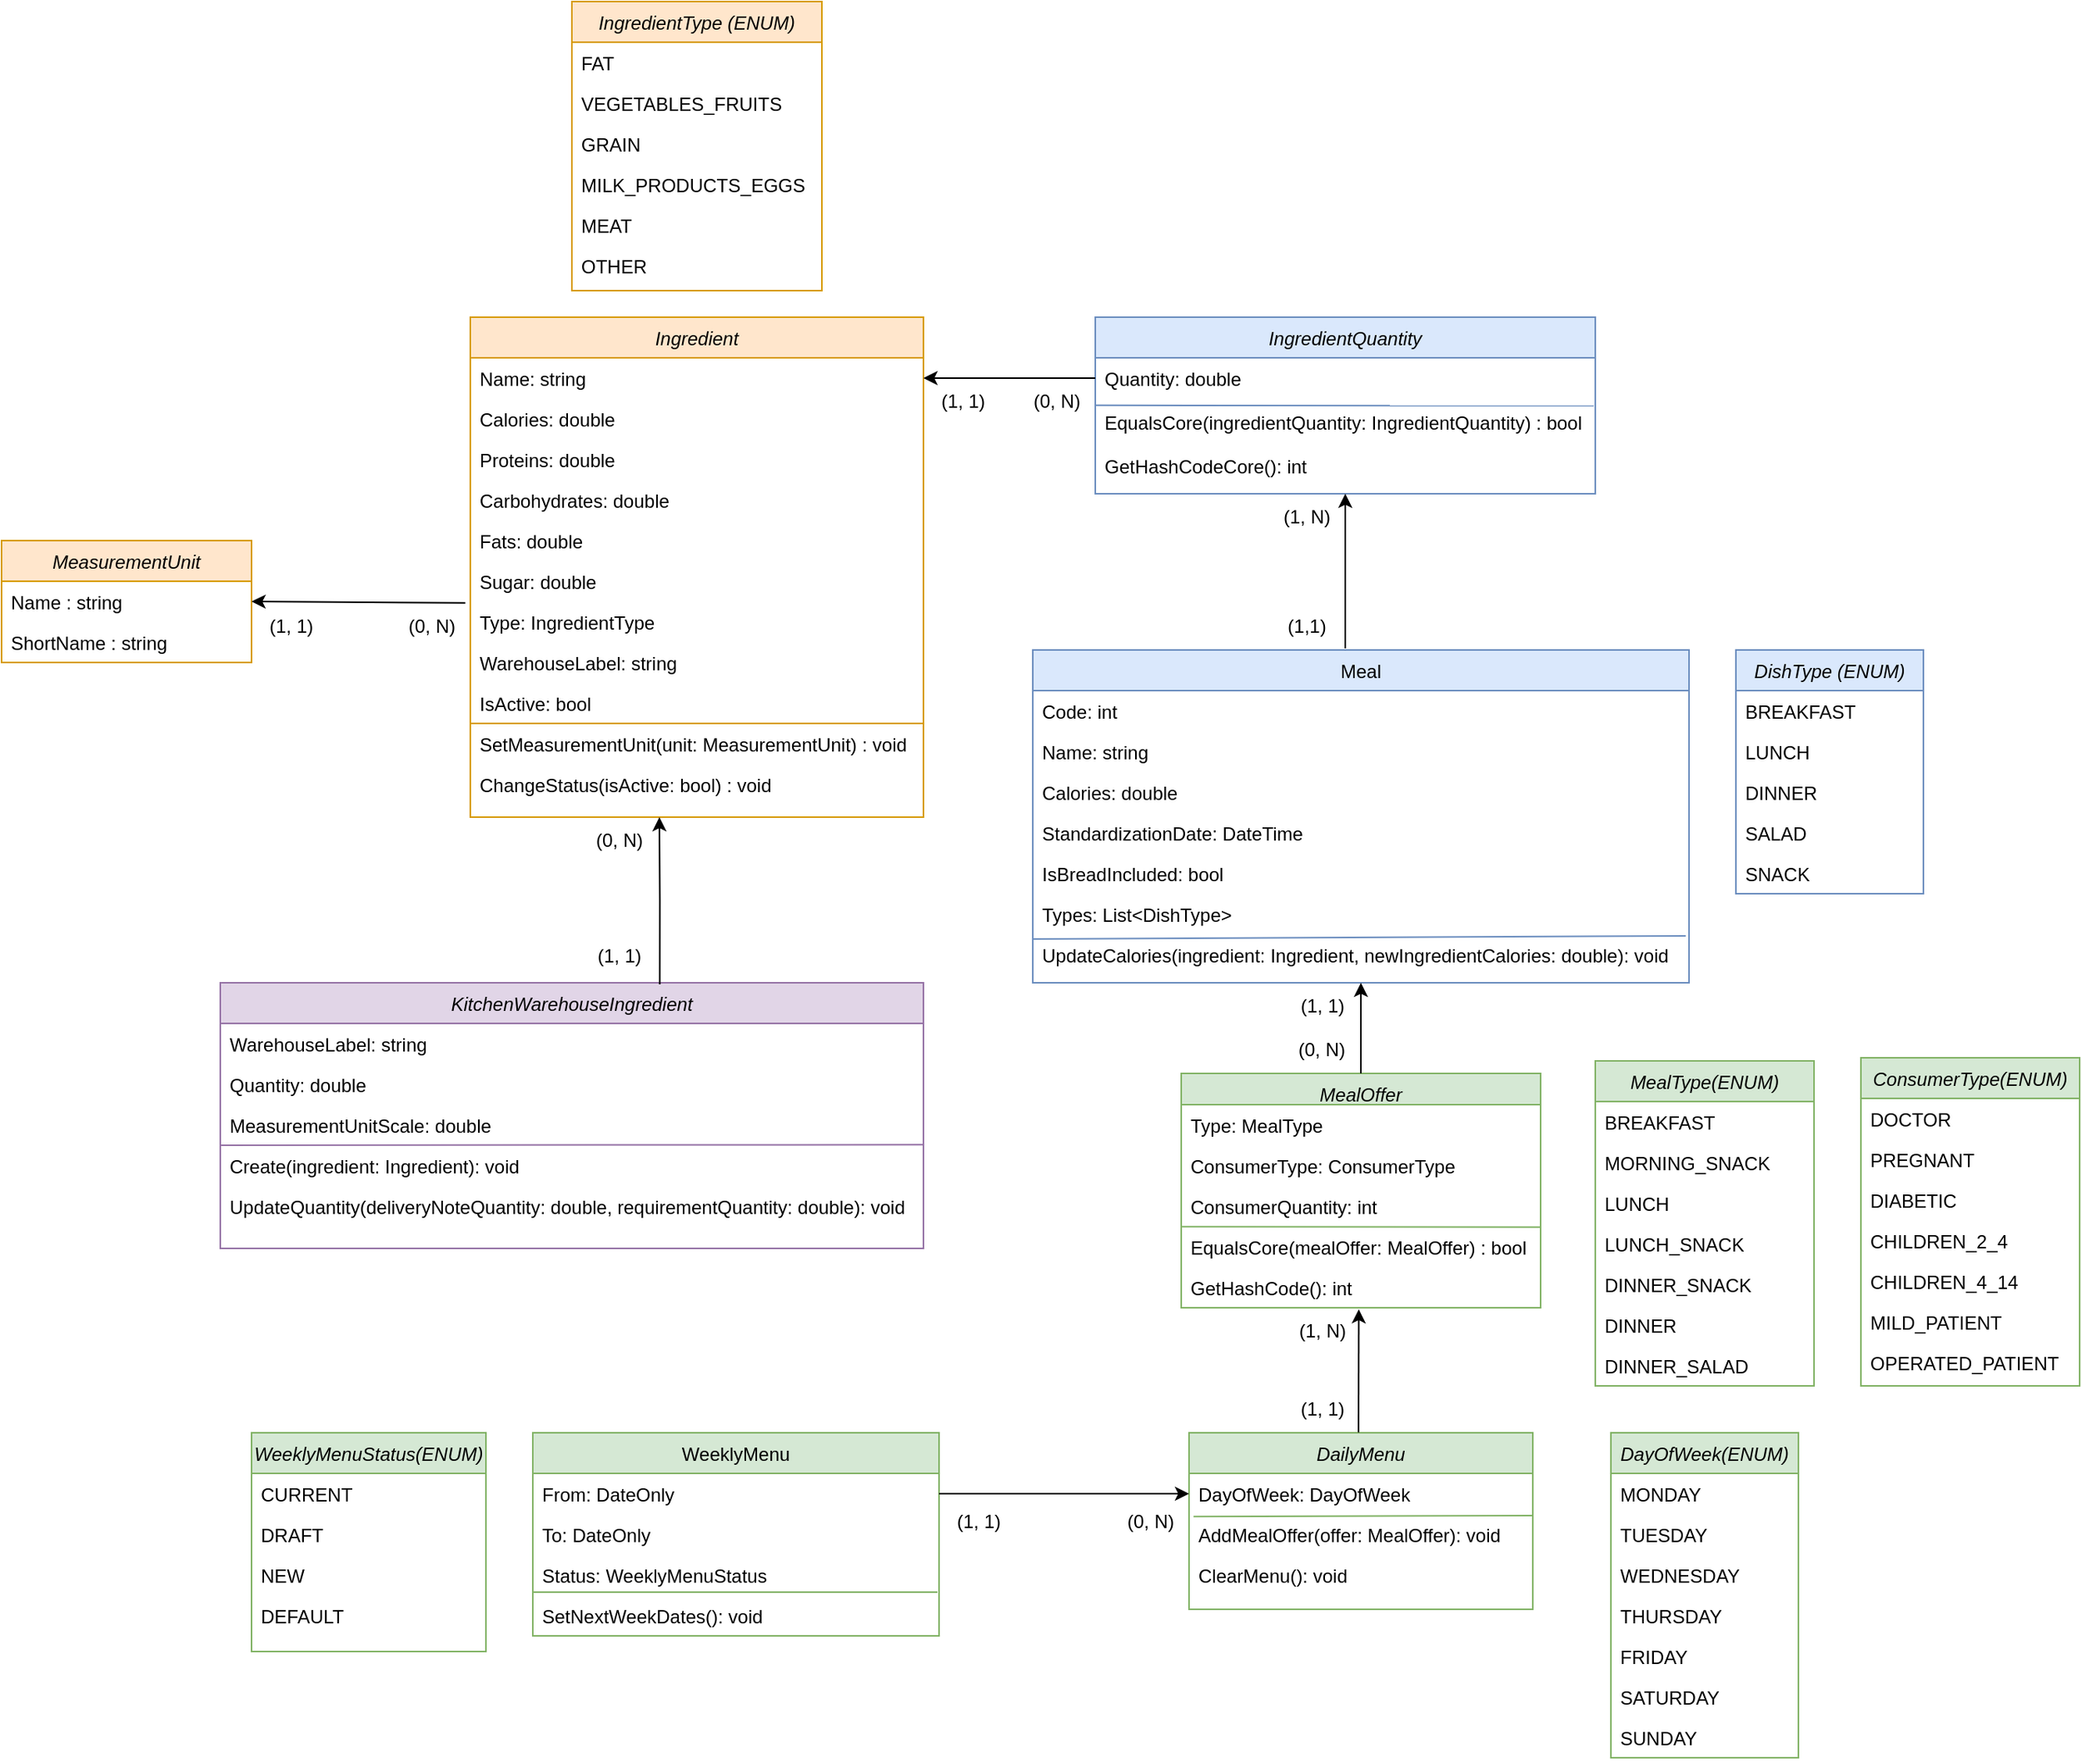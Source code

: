 <mxfile version="24.7.13">
  <diagram id="GDx_2gZbZ9wgl7-7VXHY" name="Page-1">
    <mxGraphModel dx="4760" dy="1487" grid="1" gridSize="10" guides="1" tooltips="1" connect="1" arrows="1" fold="1" page="1" pageScale="1" pageWidth="1920" pageHeight="1200" math="0" shadow="0">
      <root>
        <mxCell id="0" />
        <mxCell id="1" parent="0" />
        <mxCell id="k1ia0Kni4IpyKNYvvvFL-1" value="Ingredient " style="swimlane;fontStyle=2;align=center;verticalAlign=top;childLayout=stackLayout;horizontal=1;startSize=26;horizontalStack=0;resizeParent=1;resizeLast=0;collapsible=1;marginBottom=0;rounded=0;shadow=0;strokeWidth=1;fillColor=#ffe6cc;strokeColor=#d79b00;" parent="1" vertex="1">
          <mxGeometry x="-280" y="496" width="290" height="320" as="geometry">
            <mxRectangle x="230" y="140" width="160" height="26" as="alternateBounds" />
          </mxGeometry>
        </mxCell>
        <mxCell id="k1ia0Kni4IpyKNYvvvFL-3" value="Name: string" style="text;align=left;verticalAlign=top;spacingLeft=4;spacingRight=4;overflow=hidden;rotatable=0;points=[[0,0.5],[1,0.5]];portConstraint=eastwest;rounded=0;shadow=0;html=0;" parent="k1ia0Kni4IpyKNYvvvFL-1" vertex="1">
          <mxGeometry y="26" width="290" height="26" as="geometry" />
        </mxCell>
        <mxCell id="k1ia0Kni4IpyKNYvvvFL-4" value="Calories: double" style="text;align=left;verticalAlign=top;spacingLeft=4;spacingRight=4;overflow=hidden;rotatable=0;points=[[0,0.5],[1,0.5]];portConstraint=eastwest;rounded=0;shadow=0;html=0;" parent="k1ia0Kni4IpyKNYvvvFL-1" vertex="1">
          <mxGeometry y="52" width="290" height="26" as="geometry" />
        </mxCell>
        <mxCell id="iy1KiEjZDHkSj9iIGmMp-11" value="Proteins: double" style="text;align=left;verticalAlign=top;spacingLeft=4;spacingRight=4;overflow=hidden;rotatable=0;points=[[0,0.5],[1,0.5]];portConstraint=eastwest;rounded=0;shadow=0;html=0;" parent="k1ia0Kni4IpyKNYvvvFL-1" vertex="1">
          <mxGeometry y="78" width="290" height="26" as="geometry" />
        </mxCell>
        <mxCell id="iy1KiEjZDHkSj9iIGmMp-13" value="Carbohydrates: double" style="text;align=left;verticalAlign=top;spacingLeft=4;spacingRight=4;overflow=hidden;rotatable=0;points=[[0,0.5],[1,0.5]];portConstraint=eastwest;rounded=0;shadow=0;html=0;" parent="k1ia0Kni4IpyKNYvvvFL-1" vertex="1">
          <mxGeometry y="104" width="290" height="26" as="geometry" />
        </mxCell>
        <mxCell id="iy1KiEjZDHkSj9iIGmMp-12" value="Fats: double" style="text;align=left;verticalAlign=top;spacingLeft=4;spacingRight=4;overflow=hidden;rotatable=0;points=[[0,0.5],[1,0.5]];portConstraint=eastwest;rounded=0;shadow=0;html=0;" parent="k1ia0Kni4IpyKNYvvvFL-1" vertex="1">
          <mxGeometry y="130" width="290" height="26" as="geometry" />
        </mxCell>
        <mxCell id="iy1KiEjZDHkSj9iIGmMp-14" value="Sugar: double" style="text;align=left;verticalAlign=top;spacingLeft=4;spacingRight=4;overflow=hidden;rotatable=0;points=[[0,0.5],[1,0.5]];portConstraint=eastwest;rounded=0;shadow=0;html=0;" parent="k1ia0Kni4IpyKNYvvvFL-1" vertex="1">
          <mxGeometry y="156" width="290" height="26" as="geometry" />
        </mxCell>
        <mxCell id="TyGQaCX3mV4lijws8Y4i-1" value="Type: IngredientType" style="text;align=left;verticalAlign=top;spacingLeft=4;spacingRight=4;overflow=hidden;rotatable=0;points=[[0,0.5],[1,0.5]];portConstraint=eastwest;rounded=0;shadow=0;html=0;" parent="k1ia0Kni4IpyKNYvvvFL-1" vertex="1">
          <mxGeometry y="182" width="290" height="26" as="geometry" />
        </mxCell>
        <mxCell id="iy1KiEjZDHkSj9iIGmMp-15" value="WarehouseLabel: string" style="text;align=left;verticalAlign=top;spacingLeft=4;spacingRight=4;overflow=hidden;rotatable=0;points=[[0,0.5],[1,0.5]];portConstraint=eastwest;rounded=0;shadow=0;html=0;" parent="k1ia0Kni4IpyKNYvvvFL-1" vertex="1">
          <mxGeometry y="208" width="290" height="26" as="geometry" />
        </mxCell>
        <mxCell id="iy1KiEjZDHkSj9iIGmMp-16" value="IsActive: bool" style="text;align=left;verticalAlign=top;spacingLeft=4;spacingRight=4;overflow=hidden;rotatable=0;points=[[0,0.5],[1,0.5]];portConstraint=eastwest;rounded=0;shadow=0;html=0;" parent="k1ia0Kni4IpyKNYvvvFL-1" vertex="1">
          <mxGeometry y="234" width="290" height="26" as="geometry" />
        </mxCell>
        <mxCell id="oVLnwOp01CKyXk_qvsGq-6" value="" style="endArrow=none;html=1;rounded=0;fillColor=#ffe6cc;strokeColor=#d79b00;" edge="1" parent="k1ia0Kni4IpyKNYvvvFL-1">
          <mxGeometry width="50" height="50" relative="1" as="geometry">
            <mxPoint y="260" as="sourcePoint" />
            <mxPoint x="290" y="260" as="targetPoint" />
          </mxGeometry>
        </mxCell>
        <mxCell id="oVLnwOp01CKyXk_qvsGq-4" value="SetMeasurementUnit(unit: MeasurementUnit) : void" style="text;align=left;verticalAlign=top;spacingLeft=4;spacingRight=4;overflow=hidden;rotatable=0;points=[[0,0.5],[1,0.5]];portConstraint=eastwest;rounded=0;shadow=0;html=0;" vertex="1" parent="k1ia0Kni4IpyKNYvvvFL-1">
          <mxGeometry y="260" width="290" height="26" as="geometry" />
        </mxCell>
        <mxCell id="oVLnwOp01CKyXk_qvsGq-7" value="ChangeStatus(isActive: bool) : void" style="text;align=left;verticalAlign=top;spacingLeft=4;spacingRight=4;overflow=hidden;rotatable=0;points=[[0,0.5],[1,0.5]];portConstraint=eastwest;rounded=0;shadow=0;html=0;" vertex="1" parent="k1ia0Kni4IpyKNYvvvFL-1">
          <mxGeometry y="286" width="290" height="26" as="geometry" />
        </mxCell>
        <mxCell id="k1ia0Kni4IpyKNYvvvFL-5" value="Meal" style="swimlane;fontStyle=0;align=center;verticalAlign=top;childLayout=stackLayout;horizontal=1;startSize=26;horizontalStack=0;resizeParent=1;resizeLast=0;collapsible=1;marginBottom=0;rounded=0;shadow=0;strokeWidth=1;fillColor=#dae8fc;strokeColor=#6c8ebf;" parent="1" vertex="1">
          <mxGeometry x="80" y="709" width="420" height="213" as="geometry">
            <mxRectangle x="330" y="10" width="160" height="26" as="alternateBounds" />
          </mxGeometry>
        </mxCell>
        <mxCell id="k1ia0Kni4IpyKNYvvvFL-7" value="Code: int" style="text;align=left;verticalAlign=top;spacingLeft=4;spacingRight=4;overflow=hidden;rotatable=0;points=[[0,0.5],[1,0.5]];portConstraint=eastwest;" parent="k1ia0Kni4IpyKNYvvvFL-5" vertex="1">
          <mxGeometry y="26" width="420" height="26" as="geometry" />
        </mxCell>
        <mxCell id="k1ia0Kni4IpyKNYvvvFL-8" value="Name: string" style="text;align=left;verticalAlign=top;spacingLeft=4;spacingRight=4;overflow=hidden;rotatable=0;points=[[0,0.5],[1,0.5]];portConstraint=eastwest;rounded=0;shadow=0;html=0;" parent="k1ia0Kni4IpyKNYvvvFL-5" vertex="1">
          <mxGeometry y="52" width="420" height="26" as="geometry" />
        </mxCell>
        <mxCell id="k1ia0Kni4IpyKNYvvvFL-10" value="Calories: double" style="text;align=left;verticalAlign=top;spacingLeft=4;spacingRight=4;overflow=hidden;rotatable=0;points=[[0,0.5],[1,0.5]];portConstraint=eastwest;rounded=0;shadow=0;html=0;" parent="k1ia0Kni4IpyKNYvvvFL-5" vertex="1">
          <mxGeometry y="78" width="420" height="26" as="geometry" />
        </mxCell>
        <mxCell id="k1ia0Kni4IpyKNYvvvFL-11" value="StandardizationDate: DateTime" style="text;align=left;verticalAlign=top;spacingLeft=4;spacingRight=4;overflow=hidden;rotatable=0;points=[[0,0.5],[1,0.5]];portConstraint=eastwest;rounded=0;shadow=0;html=0;" parent="k1ia0Kni4IpyKNYvvvFL-5" vertex="1">
          <mxGeometry y="104" width="420" height="26" as="geometry" />
        </mxCell>
        <mxCell id="iy1KiEjZDHkSj9iIGmMp-10" value="IsBreadIncluded: bool" style="text;align=left;verticalAlign=top;spacingLeft=4;spacingRight=4;overflow=hidden;rotatable=0;points=[[0,0.5],[1,0.5]];portConstraint=eastwest;rounded=0;shadow=0;html=0;" parent="k1ia0Kni4IpyKNYvvvFL-5" vertex="1">
          <mxGeometry y="130" width="420" height="26" as="geometry" />
        </mxCell>
        <mxCell id="k1ia0Kni4IpyKNYvvvFL-12" value="Types: List&lt;DishType&gt;" style="text;align=left;verticalAlign=top;spacingLeft=4;spacingRight=4;overflow=hidden;rotatable=0;points=[[0,0.5],[1,0.5]];portConstraint=eastwest;rounded=0;shadow=0;html=0;" parent="k1ia0Kni4IpyKNYvvvFL-5" vertex="1">
          <mxGeometry y="156" width="420" height="26" as="geometry" />
        </mxCell>
        <mxCell id="oVLnwOp01CKyXk_qvsGq-12" value="" style="endArrow=none;html=1;rounded=0;exitX=0;exitY=1.115;exitDx=0;exitDy=0;exitPerimeter=0;entryX=0.995;entryY=1.038;entryDx=0;entryDy=0;entryPerimeter=0;fillColor=#dae8fc;strokeColor=#6c8ebf;" edge="1" parent="k1ia0Kni4IpyKNYvvvFL-5" source="k1ia0Kni4IpyKNYvvvFL-12" target="k1ia0Kni4IpyKNYvvvFL-12">
          <mxGeometry width="50" height="50" relative="1" as="geometry">
            <mxPoint x="210" y="73" as="sourcePoint" />
            <mxPoint x="260" y="23" as="targetPoint" />
          </mxGeometry>
        </mxCell>
        <mxCell id="oVLnwOp01CKyXk_qvsGq-13" value="UpdateCalories(ingredient: Ingredient, newIngredientCalories: double): void" style="text;align=left;verticalAlign=top;spacingLeft=4;spacingRight=4;overflow=hidden;rotatable=0;points=[[0,0.5],[1,0.5]];portConstraint=eastwest;rounded=0;shadow=0;html=0;" vertex="1" parent="k1ia0Kni4IpyKNYvvvFL-5">
          <mxGeometry y="182" width="420" height="26" as="geometry" />
        </mxCell>
        <mxCell id="k1ia0Kni4IpyKNYvvvFL-13" value="IngredientQuantity" style="swimlane;fontStyle=2;align=center;verticalAlign=top;childLayout=stackLayout;horizontal=1;startSize=26;horizontalStack=0;resizeParent=1;resizeLast=0;collapsible=1;marginBottom=0;rounded=0;shadow=0;strokeWidth=1;fillColor=#dae8fc;strokeColor=#6c8ebf;" parent="1" vertex="1">
          <mxGeometry x="120" y="496" width="320" height="113" as="geometry">
            <mxRectangle x="230" y="140" width="160" height="26" as="alternateBounds" />
          </mxGeometry>
        </mxCell>
        <mxCell id="k1ia0Kni4IpyKNYvvvFL-17" value="Quantity: double" style="text;align=left;verticalAlign=top;spacingLeft=4;spacingRight=4;overflow=hidden;rotatable=0;points=[[0,0.5],[1,0.5]];portConstraint=eastwest;rounded=0;shadow=0;html=0;" parent="k1ia0Kni4IpyKNYvvvFL-13" vertex="1">
          <mxGeometry y="26" width="320" height="28" as="geometry" />
        </mxCell>
        <mxCell id="oVLnwOp01CKyXk_qvsGq-10" value="EqualsCore(ingredientQuantity: IngredientQuantity) : bool" style="text;align=left;verticalAlign=top;spacingLeft=4;spacingRight=4;overflow=hidden;rotatable=0;points=[[0,0.5],[1,0.5]];portConstraint=eastwest;rounded=0;shadow=0;html=0;" vertex="1" parent="k1ia0Kni4IpyKNYvvvFL-13">
          <mxGeometry y="54" width="320" height="28" as="geometry" />
        </mxCell>
        <mxCell id="oVLnwOp01CKyXk_qvsGq-9" value="GetHashCodeCore(): int" style="text;align=left;verticalAlign=top;spacingLeft=4;spacingRight=4;overflow=hidden;rotatable=0;points=[[0,0.5],[1,0.5]];portConstraint=eastwest;rounded=0;shadow=0;html=0;" vertex="1" parent="k1ia0Kni4IpyKNYvvvFL-13">
          <mxGeometry y="82" width="320" height="28" as="geometry" />
        </mxCell>
        <mxCell id="oVLnwOp01CKyXk_qvsGq-11" value="" style="endArrow=none;html=1;rounded=0;exitX=0.001;exitY=0.087;exitDx=0;exitDy=0;exitPerimeter=0;entryX=0.997;entryY=0.095;entryDx=0;entryDy=0;entryPerimeter=0;fillColor=#dae8fc;strokeColor=#6c8ebf;" edge="1" parent="k1ia0Kni4IpyKNYvvvFL-13" source="oVLnwOp01CKyXk_qvsGq-10" target="oVLnwOp01CKyXk_qvsGq-10">
          <mxGeometry width="50" height="50" relative="1" as="geometry">
            <mxPoint x="130" y="123" as="sourcePoint" />
            <mxPoint x="158" y="83" as="targetPoint" />
          </mxGeometry>
        </mxCell>
        <mxCell id="k1ia0Kni4IpyKNYvvvFL-18" value="MeasurementUnit" style="swimlane;fontStyle=2;align=center;verticalAlign=top;childLayout=stackLayout;horizontal=1;startSize=26;horizontalStack=0;resizeParent=1;resizeLast=0;collapsible=1;marginBottom=0;rounded=0;shadow=0;strokeWidth=1;fillColor=#ffe6cc;strokeColor=#d79b00;" parent="1" vertex="1">
          <mxGeometry x="-580" y="639" width="160" height="78" as="geometry">
            <mxRectangle x="230" y="140" width="160" height="26" as="alternateBounds" />
          </mxGeometry>
        </mxCell>
        <mxCell id="k1ia0Kni4IpyKNYvvvFL-19" value="Name : string" style="text;align=left;verticalAlign=top;spacingLeft=4;spacingRight=4;overflow=hidden;rotatable=0;points=[[0,0.5],[1,0.5]];portConstraint=eastwest;rounded=0;shadow=0;html=0;" parent="k1ia0Kni4IpyKNYvvvFL-18" vertex="1">
          <mxGeometry y="26" width="160" height="26" as="geometry" />
        </mxCell>
        <mxCell id="k1ia0Kni4IpyKNYvvvFL-20" value="ShortName : string" style="text;align=left;verticalAlign=top;spacingLeft=4;spacingRight=4;overflow=hidden;rotatable=0;points=[[0,0.5],[1,0.5]];portConstraint=eastwest;rounded=0;shadow=0;html=0;" parent="k1ia0Kni4IpyKNYvvvFL-18" vertex="1">
          <mxGeometry y="52" width="160" height="26" as="geometry" />
        </mxCell>
        <mxCell id="k1ia0Kni4IpyKNYvvvFL-36" value="DishType (ENUM)" style="swimlane;fontStyle=2;align=center;verticalAlign=top;childLayout=stackLayout;horizontal=1;startSize=26;horizontalStack=0;resizeParent=1;resizeLast=0;collapsible=1;marginBottom=0;rounded=0;shadow=0;strokeWidth=1;fillColor=#dae8fc;strokeColor=#6c8ebf;" parent="1" vertex="1">
          <mxGeometry x="530" y="709" width="120" height="156" as="geometry">
            <mxRectangle x="230" y="140" width="160" height="26" as="alternateBounds" />
          </mxGeometry>
        </mxCell>
        <mxCell id="k1ia0Kni4IpyKNYvvvFL-37" value="BREAKFAST" style="text;align=left;verticalAlign=top;spacingLeft=4;spacingRight=4;overflow=hidden;rotatable=0;points=[[0,0.5],[1,0.5]];portConstraint=eastwest;rounded=0;shadow=0;html=0;" parent="k1ia0Kni4IpyKNYvvvFL-36" vertex="1">
          <mxGeometry y="26" width="120" height="26" as="geometry" />
        </mxCell>
        <mxCell id="k1ia0Kni4IpyKNYvvvFL-38" value="LUNCH" style="text;align=left;verticalAlign=top;spacingLeft=4;spacingRight=4;overflow=hidden;rotatable=0;points=[[0,0.5],[1,0.5]];portConstraint=eastwest;rounded=0;shadow=0;html=0;" parent="k1ia0Kni4IpyKNYvvvFL-36" vertex="1">
          <mxGeometry y="52" width="120" height="26" as="geometry" />
        </mxCell>
        <mxCell id="k1ia0Kni4IpyKNYvvvFL-39" value="DINNER" style="text;align=left;verticalAlign=top;spacingLeft=4;spacingRight=4;overflow=hidden;rotatable=0;points=[[0,0.5],[1,0.5]];portConstraint=eastwest;rounded=0;shadow=0;html=0;" parent="k1ia0Kni4IpyKNYvvvFL-36" vertex="1">
          <mxGeometry y="78" width="120" height="26" as="geometry" />
        </mxCell>
        <mxCell id="k1ia0Kni4IpyKNYvvvFL-40" value="SALAD" style="text;align=left;verticalAlign=top;spacingLeft=4;spacingRight=4;overflow=hidden;rotatable=0;points=[[0,0.5],[1,0.5]];portConstraint=eastwest;rounded=0;shadow=0;html=0;" parent="k1ia0Kni4IpyKNYvvvFL-36" vertex="1">
          <mxGeometry y="104" width="120" height="26" as="geometry" />
        </mxCell>
        <mxCell id="TyGQaCX3mV4lijws8Y4i-9" value="SNACK" style="text;align=left;verticalAlign=top;spacingLeft=4;spacingRight=4;overflow=hidden;rotatable=0;points=[[0,0.5],[1,0.5]];portConstraint=eastwest;rounded=0;shadow=0;html=0;" parent="k1ia0Kni4IpyKNYvvvFL-36" vertex="1">
          <mxGeometry y="130" width="120" height="26" as="geometry" />
        </mxCell>
        <mxCell id="TyGQaCX3mV4lijws8Y4i-13" value="IngredientType (ENUM)" style="swimlane;fontStyle=2;align=center;verticalAlign=top;childLayout=stackLayout;horizontal=1;startSize=26;horizontalStack=0;resizeParent=1;resizeLast=0;collapsible=1;marginBottom=0;rounded=0;shadow=0;strokeWidth=1;fillColor=#ffe6cc;strokeColor=#d79b00;" parent="1" vertex="1">
          <mxGeometry x="-215" y="294" width="160" height="185" as="geometry">
            <mxRectangle x="230" y="140" width="160" height="26" as="alternateBounds" />
          </mxGeometry>
        </mxCell>
        <mxCell id="TyGQaCX3mV4lijws8Y4i-14" value="FAT" style="text;align=left;verticalAlign=top;spacingLeft=4;spacingRight=4;overflow=hidden;rotatable=0;points=[[0,0.5],[1,0.5]];portConstraint=eastwest;rounded=0;shadow=0;html=0;" parent="TyGQaCX3mV4lijws8Y4i-13" vertex="1">
          <mxGeometry y="26" width="160" height="26" as="geometry" />
        </mxCell>
        <mxCell id="TyGQaCX3mV4lijws8Y4i-15" value="VEGETABLES_FRUITS" style="text;align=left;verticalAlign=top;spacingLeft=4;spacingRight=4;overflow=hidden;rotatable=0;points=[[0,0.5],[1,0.5]];portConstraint=eastwest;rounded=0;shadow=0;html=0;" parent="TyGQaCX3mV4lijws8Y4i-13" vertex="1">
          <mxGeometry y="52" width="160" height="26" as="geometry" />
        </mxCell>
        <mxCell id="TyGQaCX3mV4lijws8Y4i-16" value="GRAIN" style="text;align=left;verticalAlign=top;spacingLeft=4;spacingRight=4;overflow=hidden;rotatable=0;points=[[0,0.5],[1,0.5]];portConstraint=eastwest;rounded=0;shadow=0;html=0;" parent="TyGQaCX3mV4lijws8Y4i-13" vertex="1">
          <mxGeometry y="78" width="160" height="26" as="geometry" />
        </mxCell>
        <mxCell id="TyGQaCX3mV4lijws8Y4i-17" value="MILK_PRODUCTS_EGGS" style="text;align=left;verticalAlign=top;spacingLeft=4;spacingRight=4;overflow=hidden;rotatable=0;points=[[0,0.5],[1,0.5]];portConstraint=eastwest;rounded=0;shadow=0;html=0;" parent="TyGQaCX3mV4lijws8Y4i-13" vertex="1">
          <mxGeometry y="104" width="160" height="26" as="geometry" />
        </mxCell>
        <mxCell id="TyGQaCX3mV4lijws8Y4i-18" value="MEAT" style="text;align=left;verticalAlign=top;spacingLeft=4;spacingRight=4;overflow=hidden;rotatable=0;points=[[0,0.5],[1,0.5]];portConstraint=eastwest;rounded=0;shadow=0;html=0;" parent="TyGQaCX3mV4lijws8Y4i-13" vertex="1">
          <mxGeometry y="130" width="160" height="26" as="geometry" />
        </mxCell>
        <mxCell id="TyGQaCX3mV4lijws8Y4i-19" value="OTHER" style="text;align=left;verticalAlign=top;spacingLeft=4;spacingRight=4;overflow=hidden;rotatable=0;points=[[0,0.5],[1,0.5]];portConstraint=eastwest;rounded=0;shadow=0;html=0;" parent="TyGQaCX3mV4lijws8Y4i-13" vertex="1">
          <mxGeometry y="156" width="160" height="26" as="geometry" />
        </mxCell>
        <mxCell id="uZFQBOMbCIj76WrenMIf-12" value="MealType(ENUM)" style="swimlane;fontStyle=2;align=center;verticalAlign=top;childLayout=stackLayout;horizontal=1;startSize=26;horizontalStack=0;resizeParent=1;resizeLast=0;collapsible=1;marginBottom=0;rounded=0;shadow=0;strokeWidth=1;fillColor=#d5e8d4;strokeColor=#82b366;" parent="1" vertex="1">
          <mxGeometry x="440" y="972" width="140" height="208" as="geometry">
            <mxRectangle x="230" y="140" width="160" height="26" as="alternateBounds" />
          </mxGeometry>
        </mxCell>
        <mxCell id="uZFQBOMbCIj76WrenMIf-13" value="BREAKFAST" style="text;align=left;verticalAlign=top;spacingLeft=4;spacingRight=4;overflow=hidden;rotatable=0;points=[[0,0.5],[1,0.5]];portConstraint=eastwest;rounded=0;shadow=0;html=0;" parent="uZFQBOMbCIj76WrenMIf-12" vertex="1">
          <mxGeometry y="26" width="140" height="26" as="geometry" />
        </mxCell>
        <mxCell id="uZFQBOMbCIj76WrenMIf-14" value="MORNING_SNACK" style="text;align=left;verticalAlign=top;spacingLeft=4;spacingRight=4;overflow=hidden;rotatable=0;points=[[0,0.5],[1,0.5]];portConstraint=eastwest;rounded=0;shadow=0;html=0;" parent="uZFQBOMbCIj76WrenMIf-12" vertex="1">
          <mxGeometry y="52" width="140" height="26" as="geometry" />
        </mxCell>
        <mxCell id="uZFQBOMbCIj76WrenMIf-15" value="LUNCH" style="text;align=left;verticalAlign=top;spacingLeft=4;spacingRight=4;overflow=hidden;rotatable=0;points=[[0,0.5],[1,0.5]];portConstraint=eastwest;rounded=0;shadow=0;html=0;" parent="uZFQBOMbCIj76WrenMIf-12" vertex="1">
          <mxGeometry y="78" width="140" height="26" as="geometry" />
        </mxCell>
        <mxCell id="uZFQBOMbCIj76WrenMIf-16" value="LUNCH_SNACK" style="text;align=left;verticalAlign=top;spacingLeft=4;spacingRight=4;overflow=hidden;rotatable=0;points=[[0,0.5],[1,0.5]];portConstraint=eastwest;rounded=0;shadow=0;html=0;" parent="uZFQBOMbCIj76WrenMIf-12" vertex="1">
          <mxGeometry y="104" width="140" height="26" as="geometry" />
        </mxCell>
        <mxCell id="uZFQBOMbCIj76WrenMIf-17" value="DINNER_SNACK" style="text;align=left;verticalAlign=top;spacingLeft=4;spacingRight=4;overflow=hidden;rotatable=0;points=[[0,0.5],[1,0.5]];portConstraint=eastwest;rounded=0;shadow=0;html=0;" parent="uZFQBOMbCIj76WrenMIf-12" vertex="1">
          <mxGeometry y="130" width="140" height="26" as="geometry" />
        </mxCell>
        <mxCell id="WYOmV7NiCgiB_I5oVDQ6-28" value="DINNER" style="text;align=left;verticalAlign=top;spacingLeft=4;spacingRight=4;overflow=hidden;rotatable=0;points=[[0,0.5],[1,0.5]];portConstraint=eastwest;rounded=0;shadow=0;html=0;" parent="uZFQBOMbCIj76WrenMIf-12" vertex="1">
          <mxGeometry y="156" width="140" height="26" as="geometry" />
        </mxCell>
        <mxCell id="WYOmV7NiCgiB_I5oVDQ6-29" value="DINNER_SALAD" style="text;align=left;verticalAlign=top;spacingLeft=4;spacingRight=4;overflow=hidden;rotatable=0;points=[[0,0.5],[1,0.5]];portConstraint=eastwest;rounded=0;shadow=0;html=0;" parent="uZFQBOMbCIj76WrenMIf-12" vertex="1">
          <mxGeometry y="182" width="140" height="26" as="geometry" />
        </mxCell>
        <mxCell id="uZFQBOMbCIj76WrenMIf-21" value="MealOffer" style="swimlane;fontStyle=2;align=center;verticalAlign=top;childLayout=stackLayout;horizontal=1;startSize=20;horizontalStack=0;resizeParent=1;resizeLast=0;collapsible=1;marginBottom=0;rounded=0;shadow=0;strokeWidth=1;fillColor=#d5e8d4;strokeColor=#82b366;" parent="1" vertex="1">
          <mxGeometry x="175" y="980" width="230" height="150" as="geometry">
            <mxRectangle x="230" y="140" width="160" height="26" as="alternateBounds" />
          </mxGeometry>
        </mxCell>
        <mxCell id="uZFQBOMbCIj76WrenMIf-31" value="Type: MealType" style="text;align=left;verticalAlign=top;spacingLeft=4;spacingRight=4;overflow=hidden;rotatable=0;points=[[0,0.5],[1,0.5]];portConstraint=eastwest;rounded=0;shadow=0;html=0;" parent="uZFQBOMbCIj76WrenMIf-21" vertex="1">
          <mxGeometry y="20" width="230" height="26" as="geometry" />
        </mxCell>
        <mxCell id="uZFQBOMbCIj76WrenMIf-33" value="ConsumerType: ConsumerType" style="text;align=left;verticalAlign=top;spacingLeft=4;spacingRight=4;overflow=hidden;rotatable=0;points=[[0,0.5],[1,0.5]];portConstraint=eastwest;rounded=0;shadow=0;html=0;" parent="uZFQBOMbCIj76WrenMIf-21" vertex="1">
          <mxGeometry y="46" width="230" height="26" as="geometry" />
        </mxCell>
        <mxCell id="uZFQBOMbCIj76WrenMIf-38" value="ConsumerQuantity: int" style="text;align=left;verticalAlign=top;spacingLeft=4;spacingRight=4;overflow=hidden;rotatable=0;points=[[0,0.5],[1,0.5]];portConstraint=eastwest;rounded=0;shadow=0;html=0;" parent="uZFQBOMbCIj76WrenMIf-21" vertex="1">
          <mxGeometry y="72" width="230" height="26" as="geometry" />
        </mxCell>
        <mxCell id="oVLnwOp01CKyXk_qvsGq-15" value="" style="endArrow=none;html=1;rounded=0;entryX=0.998;entryY=0.015;entryDx=0;entryDy=0;entryPerimeter=0;exitX=-0.001;exitY=0.003;exitDx=0;exitDy=0;exitPerimeter=0;fillColor=#d5e8d4;strokeColor=#82b366;" edge="1" parent="uZFQBOMbCIj76WrenMIf-21" source="oVLnwOp01CKyXk_qvsGq-16" target="oVLnwOp01CKyXk_qvsGq-16">
          <mxGeometry width="50" height="50" relative="1" as="geometry">
            <mxPoint y="96" as="sourcePoint" />
            <mxPoint x="200" y="96" as="targetPoint" />
          </mxGeometry>
        </mxCell>
        <mxCell id="oVLnwOp01CKyXk_qvsGq-16" value="EqualsCore(mealOffer: MealOffer) : bool" style="text;align=left;verticalAlign=top;spacingLeft=4;spacingRight=4;overflow=hidden;rotatable=0;points=[[0,0.5],[1,0.5]];portConstraint=eastwest;rounded=0;shadow=0;html=0;" vertex="1" parent="uZFQBOMbCIj76WrenMIf-21">
          <mxGeometry y="98" width="230" height="26" as="geometry" />
        </mxCell>
        <mxCell id="oVLnwOp01CKyXk_qvsGq-17" value="GetHashCode(): int" style="text;align=left;verticalAlign=top;spacingLeft=4;spacingRight=4;overflow=hidden;rotatable=0;points=[[0,0.5],[1,0.5]];portConstraint=eastwest;rounded=0;shadow=0;html=0;" vertex="1" parent="uZFQBOMbCIj76WrenMIf-21">
          <mxGeometry y="124" width="230" height="26" as="geometry" />
        </mxCell>
        <mxCell id="uZFQBOMbCIj76WrenMIf-40" value="WeeklyMenu" style="swimlane;fontStyle=0;align=center;verticalAlign=top;childLayout=stackLayout;horizontal=1;startSize=26;horizontalStack=0;resizeParent=1;resizeLast=0;collapsible=1;marginBottom=0;rounded=0;shadow=0;strokeWidth=1;fillColor=#d5e8d4;strokeColor=#82b366;" parent="1" vertex="1">
          <mxGeometry x="-240" y="1210" width="260" height="130" as="geometry">
            <mxRectangle x="550" y="140" width="160" height="26" as="alternateBounds" />
          </mxGeometry>
        </mxCell>
        <mxCell id="uZFQBOMbCIj76WrenMIf-42" value="From: DateOnly" style="text;align=left;verticalAlign=top;spacingLeft=4;spacingRight=4;overflow=hidden;rotatable=0;points=[[0,0.5],[1,0.5]];portConstraint=eastwest;" parent="uZFQBOMbCIj76WrenMIf-40" vertex="1">
          <mxGeometry y="26" width="260" height="26" as="geometry" />
        </mxCell>
        <mxCell id="uZFQBOMbCIj76WrenMIf-43" value="To: DateOnly" style="text;align=left;verticalAlign=top;spacingLeft=4;spacingRight=4;overflow=hidden;rotatable=0;points=[[0,0.5],[1,0.5]];portConstraint=eastwest;" parent="uZFQBOMbCIj76WrenMIf-40" vertex="1">
          <mxGeometry y="52" width="260" height="26" as="geometry" />
        </mxCell>
        <mxCell id="iy1KiEjZDHkSj9iIGmMp-9" value="Status: WeeklyMenuStatus" style="text;align=left;verticalAlign=top;spacingLeft=4;spacingRight=4;overflow=hidden;rotatable=0;points=[[0,0.5],[1,0.5]];portConstraint=eastwest;" parent="uZFQBOMbCIj76WrenMIf-40" vertex="1">
          <mxGeometry y="78" width="260" height="26" as="geometry" />
        </mxCell>
        <mxCell id="oVLnwOp01CKyXk_qvsGq-26" value="SetNextWeekDates(): void" style="text;align=left;verticalAlign=top;spacingLeft=4;spacingRight=4;overflow=hidden;rotatable=0;points=[[0,0.5],[1,0.5]];portConstraint=eastwest;rounded=0;shadow=0;html=0;" vertex="1" parent="uZFQBOMbCIj76WrenMIf-40">
          <mxGeometry y="104" width="260" height="26" as="geometry" />
        </mxCell>
        <mxCell id="oVLnwOp01CKyXk_qvsGq-27" value="" style="endArrow=none;html=1;rounded=0;fillColor=#d5e8d4;strokeColor=#82b366;" edge="1" parent="uZFQBOMbCIj76WrenMIf-40">
          <mxGeometry width="50" height="50" relative="1" as="geometry">
            <mxPoint x="259" y="102" as="sourcePoint" />
            <mxPoint y="102" as="targetPoint" />
          </mxGeometry>
        </mxCell>
        <mxCell id="uZFQBOMbCIj76WrenMIf-45" value="ConsumerType(ENUM)" style="swimlane;fontStyle=2;align=center;verticalAlign=top;childLayout=stackLayout;horizontal=1;startSize=26;horizontalStack=0;resizeParent=1;resizeLast=0;collapsible=1;marginBottom=0;rounded=0;shadow=0;strokeWidth=1;fillColor=#d5e8d4;strokeColor=#82b366;" parent="1" vertex="1">
          <mxGeometry x="610" y="970" width="140" height="210" as="geometry">
            <mxRectangle x="230" y="140" width="160" height="26" as="alternateBounds" />
          </mxGeometry>
        </mxCell>
        <mxCell id="uZFQBOMbCIj76WrenMIf-46" value="DOCTOR" style="text;align=left;verticalAlign=top;spacingLeft=4;spacingRight=4;overflow=hidden;rotatable=0;points=[[0,0.5],[1,0.5]];portConstraint=eastwest;rounded=0;shadow=0;html=0;" parent="uZFQBOMbCIj76WrenMIf-45" vertex="1">
          <mxGeometry y="26" width="140" height="26" as="geometry" />
        </mxCell>
        <mxCell id="uZFQBOMbCIj76WrenMIf-47" value="PREGNANT" style="text;align=left;verticalAlign=top;spacingLeft=4;spacingRight=4;overflow=hidden;rotatable=0;points=[[0,0.5],[1,0.5]];portConstraint=eastwest;rounded=0;shadow=0;html=0;" parent="uZFQBOMbCIj76WrenMIf-45" vertex="1">
          <mxGeometry y="52" width="140" height="26" as="geometry" />
        </mxCell>
        <mxCell id="uZFQBOMbCIj76WrenMIf-48" value="DIABETIC" style="text;align=left;verticalAlign=top;spacingLeft=4;spacingRight=4;overflow=hidden;rotatable=0;points=[[0,0.5],[1,0.5]];portConstraint=eastwest;rounded=0;shadow=0;html=0;" parent="uZFQBOMbCIj76WrenMIf-45" vertex="1">
          <mxGeometry y="78" width="140" height="26" as="geometry" />
        </mxCell>
        <mxCell id="uZFQBOMbCIj76WrenMIf-50" value="CHILDREN_2_4" style="text;align=left;verticalAlign=top;spacingLeft=4;spacingRight=4;overflow=hidden;rotatable=0;points=[[0,0.5],[1,0.5]];portConstraint=eastwest;rounded=0;shadow=0;html=0;" parent="uZFQBOMbCIj76WrenMIf-45" vertex="1">
          <mxGeometry y="104" width="140" height="26" as="geometry" />
        </mxCell>
        <mxCell id="uZFQBOMbCIj76WrenMIf-51" value="CHILDREN_4_14" style="text;align=left;verticalAlign=top;spacingLeft=4;spacingRight=4;overflow=hidden;rotatable=0;points=[[0,0.5],[1,0.5]];portConstraint=eastwest;rounded=0;shadow=0;html=0;" parent="uZFQBOMbCIj76WrenMIf-45" vertex="1">
          <mxGeometry y="130" width="140" height="26" as="geometry" />
        </mxCell>
        <mxCell id="uZFQBOMbCIj76WrenMIf-52" value="MILD_PATIENT" style="text;align=left;verticalAlign=top;spacingLeft=4;spacingRight=4;overflow=hidden;rotatable=0;points=[[0,0.5],[1,0.5]];portConstraint=eastwest;rounded=0;shadow=0;html=0;" parent="uZFQBOMbCIj76WrenMIf-45" vertex="1">
          <mxGeometry y="156" width="140" height="26" as="geometry" />
        </mxCell>
        <mxCell id="WYOmV7NiCgiB_I5oVDQ6-27" value="OPERATED_PATIENT" style="text;align=left;verticalAlign=top;spacingLeft=4;spacingRight=4;overflow=hidden;rotatable=0;points=[[0,0.5],[1,0.5]];portConstraint=eastwest;rounded=0;shadow=0;html=0;" parent="uZFQBOMbCIj76WrenMIf-45" vertex="1">
          <mxGeometry y="182" width="140" height="22" as="geometry" />
        </mxCell>
        <mxCell id="uZFQBOMbCIj76WrenMIf-54" value="DailyMenu" style="swimlane;fontStyle=2;align=center;verticalAlign=top;childLayout=stackLayout;horizontal=1;startSize=26;horizontalStack=0;resizeParent=1;resizeLast=0;collapsible=1;marginBottom=0;rounded=0;shadow=0;strokeWidth=1;fillColor=#d5e8d4;strokeColor=#82b366;" parent="1" vertex="1">
          <mxGeometry x="180" y="1210" width="220" height="113" as="geometry">
            <mxRectangle x="230" y="140" width="160" height="26" as="alternateBounds" />
          </mxGeometry>
        </mxCell>
        <mxCell id="uZFQBOMbCIj76WrenMIf-59" value="DayOfWeek: DayOfWeek" style="text;align=left;verticalAlign=top;spacingLeft=4;spacingRight=4;overflow=hidden;rotatable=0;points=[[0,0.5],[1,0.5]];portConstraint=eastwest;rounded=0;shadow=0;html=0;" parent="uZFQBOMbCIj76WrenMIf-54" vertex="1">
          <mxGeometry y="26" width="220" height="26" as="geometry" />
        </mxCell>
        <mxCell id="oVLnwOp01CKyXk_qvsGq-19" value="AddMealOffer(offer: MealOffer): void" style="text;align=left;verticalAlign=top;spacingLeft=4;spacingRight=4;overflow=hidden;rotatable=0;points=[[0,0.5],[1,0.5]];portConstraint=eastwest;rounded=0;shadow=0;html=0;" vertex="1" parent="uZFQBOMbCIj76WrenMIf-54">
          <mxGeometry y="52" width="220" height="26" as="geometry" />
        </mxCell>
        <mxCell id="oVLnwOp01CKyXk_qvsGq-21" value="ClearMenu(): void" style="text;align=left;verticalAlign=top;spacingLeft=4;spacingRight=4;overflow=hidden;rotatable=0;points=[[0,0.5],[1,0.5]];portConstraint=eastwest;rounded=0;shadow=0;html=0;" vertex="1" parent="uZFQBOMbCIj76WrenMIf-54">
          <mxGeometry y="78" width="220" height="26" as="geometry" />
        </mxCell>
        <mxCell id="oVLnwOp01CKyXk_qvsGq-23" value="" style="endArrow=none;html=1;rounded=0;exitX=0.013;exitY=0.064;exitDx=0;exitDy=0;exitPerimeter=0;fillColor=#d5e8d4;strokeColor=#82b366;" edge="1" parent="uZFQBOMbCIj76WrenMIf-54" source="oVLnwOp01CKyXk_qvsGq-19">
          <mxGeometry width="50" height="50" relative="1" as="geometry">
            <mxPoint x="20" y="163" as="sourcePoint" />
            <mxPoint x="220" y="53" as="targetPoint" />
          </mxGeometry>
        </mxCell>
        <mxCell id="WYOmV7NiCgiB_I5oVDQ6-1" value="" style="endArrow=classic;html=1;rounded=0;entryX=0;entryY=0.5;entryDx=0;entryDy=0;exitX=1;exitY=0.5;exitDx=0;exitDy=0;" parent="1" source="uZFQBOMbCIj76WrenMIf-42" edge="1" target="uZFQBOMbCIj76WrenMIf-59">
          <mxGeometry width="50" height="50" relative="1" as="geometry">
            <mxPoint x="1897" y="530" as="sourcePoint" />
            <mxPoint x="1860" y="499.0" as="targetPoint" />
          </mxGeometry>
        </mxCell>
        <mxCell id="WYOmV7NiCgiB_I5oVDQ6-2" value="(1, 1)" style="text;html=1;align=center;verticalAlign=middle;resizable=0;points=[];autosize=1;strokeColor=none;fillColor=none;" parent="1" vertex="1">
          <mxGeometry x="20" y="1251.5" width="50" height="30" as="geometry" />
        </mxCell>
        <mxCell id="WYOmV7NiCgiB_I5oVDQ6-3" value="(0, N)" style="text;html=1;align=center;verticalAlign=middle;resizable=0;points=[];autosize=1;strokeColor=none;fillColor=none;" parent="1" vertex="1">
          <mxGeometry x="130" y="1251.5" width="50" height="30" as="geometry" />
        </mxCell>
        <mxCell id="WYOmV7NiCgiB_I5oVDQ6-11" value="" style="endArrow=classic;html=1;rounded=0;entryX=0.973;entryY=0.032;entryDx=0;entryDy=0;entryPerimeter=0;exitX=0.493;exitY=-0.002;exitDx=0;exitDy=0;exitPerimeter=0;" parent="1" source="uZFQBOMbCIj76WrenMIf-54" target="WYOmV7NiCgiB_I5oVDQ6-16" edge="1">
          <mxGeometry width="50" height="50" relative="1" as="geometry">
            <mxPoint x="1530" y="539" as="sourcePoint" />
            <mxPoint x="1220" y="479" as="targetPoint" />
          </mxGeometry>
        </mxCell>
        <mxCell id="WYOmV7NiCgiB_I5oVDQ6-16" value="(1, N)" style="text;html=1;align=center;verticalAlign=middle;resizable=0;points=[];autosize=1;strokeColor=none;fillColor=none;" parent="1" vertex="1">
          <mxGeometry x="240" y="1130" width="50" height="30" as="geometry" />
        </mxCell>
        <mxCell id="WYOmV7NiCgiB_I5oVDQ6-17" value="" style="endArrow=classic;html=1;rounded=0;exitX=0.5;exitY=0;exitDx=0;exitDy=0;entryX=0.5;entryY=1;entryDx=0;entryDy=0;" parent="1" source="uZFQBOMbCIj76WrenMIf-21" target="k1ia0Kni4IpyKNYvvvFL-5" edge="1">
          <mxGeometry width="50" height="50" relative="1" as="geometry">
            <mxPoint x="1020" y="503" as="sourcePoint" />
            <mxPoint x="970" y="538" as="targetPoint" />
          </mxGeometry>
        </mxCell>
        <mxCell id="WYOmV7NiCgiB_I5oVDQ6-18" value="(0, N)" style="text;html=1;align=center;verticalAlign=middle;whiteSpace=wrap;rounded=0;" parent="1" vertex="1">
          <mxGeometry x="240" y="950" width="50" height="30" as="geometry" />
        </mxCell>
        <mxCell id="WYOmV7NiCgiB_I5oVDQ6-19" value="(1, 1)" style="text;html=1;align=center;verticalAlign=middle;resizable=0;points=[];autosize=1;strokeColor=none;fillColor=none;" parent="1" vertex="1">
          <mxGeometry x="240" y="922" width="50" height="30" as="geometry" />
        </mxCell>
        <mxCell id="WYOmV7NiCgiB_I5oVDQ6-20" value="" style="endArrow=classic;html=1;rounded=0;entryX=0.5;entryY=1;entryDx=0;entryDy=0;" parent="1" target="k1ia0Kni4IpyKNYvvvFL-13" edge="1">
          <mxGeometry width="50" height="50" relative="1" as="geometry">
            <mxPoint x="280" y="708" as="sourcePoint" />
            <mxPoint x="440.0" y="535" as="targetPoint" />
          </mxGeometry>
        </mxCell>
        <mxCell id="WYOmV7NiCgiB_I5oVDQ6-21" value="(1,1)" style="text;html=1;align=center;verticalAlign=middle;resizable=0;points=[];autosize=1;strokeColor=none;fillColor=none;" parent="1" vertex="1">
          <mxGeometry x="230" y="679" width="50" height="30" as="geometry" />
        </mxCell>
        <mxCell id="WYOmV7NiCgiB_I5oVDQ6-22" value="(1, N)" style="text;html=1;align=center;verticalAlign=middle;resizable=0;points=[];autosize=1;strokeColor=none;fillColor=none;" parent="1" vertex="1">
          <mxGeometry x="230" y="609" width="50" height="30" as="geometry" />
        </mxCell>
        <mxCell id="WYOmV7NiCgiB_I5oVDQ6-23" value="" style="endArrow=classic;html=1;rounded=0;exitX=0;exitY=0.5;exitDx=0;exitDy=0;entryX=1;entryY=0.5;entryDx=0;entryDy=0;" parent="1" target="k1ia0Kni4IpyKNYvvvFL-3" edge="1">
          <mxGeometry width="50" height="50" relative="1" as="geometry">
            <mxPoint x="120.0" y="535" as="sourcePoint" />
            <mxPoint x="720" y="-21" as="targetPoint" />
          </mxGeometry>
        </mxCell>
        <mxCell id="WYOmV7NiCgiB_I5oVDQ6-24" value="(1, 1)" style="text;html=1;align=center;verticalAlign=middle;resizable=0;points=[];autosize=1;strokeColor=none;fillColor=none;" parent="1" vertex="1">
          <mxGeometry x="10" y="535" width="50" height="30" as="geometry" />
        </mxCell>
        <mxCell id="WYOmV7NiCgiB_I5oVDQ6-25" value="(0, N)" style="text;html=1;align=center;verticalAlign=middle;resizable=0;points=[];autosize=1;strokeColor=none;fillColor=none;" parent="1" vertex="1">
          <mxGeometry x="70" y="535" width="50" height="30" as="geometry" />
        </mxCell>
        <mxCell id="WYOmV7NiCgiB_I5oVDQ6-30" value="DayOfWeek(ENUM)" style="swimlane;fontStyle=2;align=center;verticalAlign=top;childLayout=stackLayout;horizontal=1;startSize=26;horizontalStack=0;resizeParent=1;resizeLast=0;collapsible=1;marginBottom=0;rounded=0;shadow=0;strokeWidth=1;fillColor=#d5e8d4;strokeColor=#82b366;" parent="1" vertex="1">
          <mxGeometry x="450" y="1210" width="120" height="208" as="geometry">
            <mxRectangle x="230" y="140" width="160" height="26" as="alternateBounds" />
          </mxGeometry>
        </mxCell>
        <mxCell id="WYOmV7NiCgiB_I5oVDQ6-31" value="MONDAY" style="text;align=left;verticalAlign=top;spacingLeft=4;spacingRight=4;overflow=hidden;rotatable=0;points=[[0,0.5],[1,0.5]];portConstraint=eastwest;rounded=0;shadow=0;html=0;" parent="WYOmV7NiCgiB_I5oVDQ6-30" vertex="1">
          <mxGeometry y="26" width="120" height="26" as="geometry" />
        </mxCell>
        <mxCell id="WYOmV7NiCgiB_I5oVDQ6-32" value="TUESDAY" style="text;align=left;verticalAlign=top;spacingLeft=4;spacingRight=4;overflow=hidden;rotatable=0;points=[[0,0.5],[1,0.5]];portConstraint=eastwest;rounded=0;shadow=0;html=0;" parent="WYOmV7NiCgiB_I5oVDQ6-30" vertex="1">
          <mxGeometry y="52" width="120" height="26" as="geometry" />
        </mxCell>
        <mxCell id="WYOmV7NiCgiB_I5oVDQ6-33" value="WEDNESDAY" style="text;align=left;verticalAlign=top;spacingLeft=4;spacingRight=4;overflow=hidden;rotatable=0;points=[[0,0.5],[1,0.5]];portConstraint=eastwest;rounded=0;shadow=0;html=0;" parent="WYOmV7NiCgiB_I5oVDQ6-30" vertex="1">
          <mxGeometry y="78" width="120" height="26" as="geometry" />
        </mxCell>
        <mxCell id="WYOmV7NiCgiB_I5oVDQ6-34" value="THURSDAY" style="text;align=left;verticalAlign=top;spacingLeft=4;spacingRight=4;overflow=hidden;rotatable=0;points=[[0,0.5],[1,0.5]];portConstraint=eastwest;rounded=0;shadow=0;html=0;" parent="WYOmV7NiCgiB_I5oVDQ6-30" vertex="1">
          <mxGeometry y="104" width="120" height="26" as="geometry" />
        </mxCell>
        <mxCell id="WYOmV7NiCgiB_I5oVDQ6-35" value="FRIDAY" style="text;align=left;verticalAlign=top;spacingLeft=4;spacingRight=4;overflow=hidden;rotatable=0;points=[[0,0.5],[1,0.5]];portConstraint=eastwest;rounded=0;shadow=0;html=0;" parent="WYOmV7NiCgiB_I5oVDQ6-30" vertex="1">
          <mxGeometry y="130" width="120" height="26" as="geometry" />
        </mxCell>
        <mxCell id="WYOmV7NiCgiB_I5oVDQ6-36" value="SATURDAY" style="text;align=left;verticalAlign=top;spacingLeft=4;spacingRight=4;overflow=hidden;rotatable=0;points=[[0,0.5],[1,0.5]];portConstraint=eastwest;rounded=0;shadow=0;html=0;" parent="WYOmV7NiCgiB_I5oVDQ6-30" vertex="1">
          <mxGeometry y="156" width="120" height="26" as="geometry" />
        </mxCell>
        <mxCell id="WYOmV7NiCgiB_I5oVDQ6-37" value="SUNDAY" style="text;align=left;verticalAlign=top;spacingLeft=4;spacingRight=4;overflow=hidden;rotatable=0;points=[[0,0.5],[1,0.5]];portConstraint=eastwest;rounded=0;shadow=0;html=0;" parent="WYOmV7NiCgiB_I5oVDQ6-30" vertex="1">
          <mxGeometry y="182" width="120" height="26" as="geometry" />
        </mxCell>
        <mxCell id="WYOmV7NiCgiB_I5oVDQ6-41" value="" style="endArrow=classic;html=1;rounded=0;entryX=1;entryY=0.5;entryDx=0;entryDy=0;exitX=-0.011;exitY=1.035;exitDx=0;exitDy=0;exitPerimeter=0;" parent="1" source="iy1KiEjZDHkSj9iIGmMp-14" target="k1ia0Kni4IpyKNYvvvFL-19" edge="1">
          <mxGeometry width="50" height="50" relative="1" as="geometry">
            <mxPoint x="-280" y="539" as="sourcePoint" />
            <mxPoint x="-400" y="539" as="targetPoint" />
            <Array as="points" />
          </mxGeometry>
        </mxCell>
        <mxCell id="WYOmV7NiCgiB_I5oVDQ6-42" value="(1, 1)" style="text;html=1;align=center;verticalAlign=middle;resizable=0;points=[];autosize=1;strokeColor=none;fillColor=none;" parent="1" vertex="1">
          <mxGeometry x="-420" y="679" width="50" height="30" as="geometry" />
        </mxCell>
        <mxCell id="WYOmV7NiCgiB_I5oVDQ6-43" value="(0, N)" style="text;html=1;align=center;verticalAlign=middle;resizable=0;points=[];autosize=1;strokeColor=none;fillColor=none;" parent="1" vertex="1">
          <mxGeometry x="-330" y="679" width="50" height="30" as="geometry" />
        </mxCell>
        <mxCell id="iy1KiEjZDHkSj9iIGmMp-1" value="WeeklyMenuStatus(ENUM)" style="swimlane;fontStyle=2;align=center;verticalAlign=top;childLayout=stackLayout;horizontal=1;startSize=26;horizontalStack=0;resizeParent=1;resizeLast=0;collapsible=1;marginBottom=0;rounded=0;shadow=0;strokeWidth=1;fillColor=#d5e8d4;strokeColor=#82b366;" parent="1" vertex="1">
          <mxGeometry x="-420" y="1210" width="150" height="140" as="geometry">
            <mxRectangle x="230" y="140" width="160" height="26" as="alternateBounds" />
          </mxGeometry>
        </mxCell>
        <mxCell id="iy1KiEjZDHkSj9iIGmMp-2" value="CURRENT" style="text;align=left;verticalAlign=top;spacingLeft=4;spacingRight=4;overflow=hidden;rotatable=0;points=[[0,0.5],[1,0.5]];portConstraint=eastwest;rounded=0;shadow=0;html=0;" parent="iy1KiEjZDHkSj9iIGmMp-1" vertex="1">
          <mxGeometry y="26" width="150" height="26" as="geometry" />
        </mxCell>
        <mxCell id="iy1KiEjZDHkSj9iIGmMp-3" value="DRAFT" style="text;align=left;verticalAlign=top;spacingLeft=4;spacingRight=4;overflow=hidden;rotatable=0;points=[[0,0.5],[1,0.5]];portConstraint=eastwest;rounded=0;shadow=0;html=0;" parent="iy1KiEjZDHkSj9iIGmMp-1" vertex="1">
          <mxGeometry y="52" width="150" height="26" as="geometry" />
        </mxCell>
        <mxCell id="iy1KiEjZDHkSj9iIGmMp-4" value="NEW" style="text;align=left;verticalAlign=top;spacingLeft=4;spacingRight=4;overflow=hidden;rotatable=0;points=[[0,0.5],[1,0.5]];portConstraint=eastwest;rounded=0;shadow=0;html=0;" parent="iy1KiEjZDHkSj9iIGmMp-1" vertex="1">
          <mxGeometry y="78" width="150" height="26" as="geometry" />
        </mxCell>
        <mxCell id="iy1KiEjZDHkSj9iIGmMp-5" value="DEFAULT" style="text;align=left;verticalAlign=top;spacingLeft=4;spacingRight=4;overflow=hidden;rotatable=0;points=[[0,0.5],[1,0.5]];portConstraint=eastwest;rounded=0;shadow=0;html=0;" parent="iy1KiEjZDHkSj9iIGmMp-1" vertex="1">
          <mxGeometry y="104" width="150" height="26" as="geometry" />
        </mxCell>
        <mxCell id="oVLnwOp01CKyXk_qvsGq-28" value="KitchenWarehouseIngredient" style="swimlane;fontStyle=2;align=center;verticalAlign=top;childLayout=stackLayout;horizontal=1;startSize=26;horizontalStack=0;resizeParent=1;resizeLast=0;collapsible=1;marginBottom=0;rounded=0;shadow=0;strokeWidth=1;fillColor=#e1d5e7;strokeColor=#9673a6;" vertex="1" parent="1">
          <mxGeometry x="-440" y="922" width="450" height="170" as="geometry">
            <mxRectangle x="230" y="140" width="160" height="26" as="alternateBounds" />
          </mxGeometry>
        </mxCell>
        <mxCell id="oVLnwOp01CKyXk_qvsGq-29" value="WarehouseLabel: string" style="text;align=left;verticalAlign=top;spacingLeft=4;spacingRight=4;overflow=hidden;rotatable=0;points=[[0,0.5],[1,0.5]];portConstraint=eastwest;rounded=0;shadow=0;html=0;" vertex="1" parent="oVLnwOp01CKyXk_qvsGq-28">
          <mxGeometry y="26" width="450" height="26" as="geometry" />
        </mxCell>
        <mxCell id="oVLnwOp01CKyXk_qvsGq-30" value="Quantity: double" style="text;align=left;verticalAlign=top;spacingLeft=4;spacingRight=4;overflow=hidden;rotatable=0;points=[[0,0.5],[1,0.5]];portConstraint=eastwest;rounded=0;shadow=0;html=0;" vertex="1" parent="oVLnwOp01CKyXk_qvsGq-28">
          <mxGeometry y="52" width="450" height="26" as="geometry" />
        </mxCell>
        <mxCell id="oVLnwOp01CKyXk_qvsGq-35" value="" style="endArrow=none;html=1;rounded=0;fillColor=#e1d5e7;strokeColor=#9673a6;entryX=1.001;entryY=0.986;entryDx=0;entryDy=0;entryPerimeter=0;" edge="1" parent="oVLnwOp01CKyXk_qvsGq-28" target="oVLnwOp01CKyXk_qvsGq-32">
          <mxGeometry width="50" height="50" relative="1" as="geometry">
            <mxPoint y="104" as="sourcePoint" />
            <mxPoint x="50" y="54" as="targetPoint" />
          </mxGeometry>
        </mxCell>
        <mxCell id="oVLnwOp01CKyXk_qvsGq-32" value="MeasurementUnitScale: double" style="text;align=left;verticalAlign=top;spacingLeft=4;spacingRight=4;overflow=hidden;rotatable=0;points=[[0,0.5],[1,0.5]];portConstraint=eastwest;rounded=0;shadow=0;html=0;" vertex="1" parent="oVLnwOp01CKyXk_qvsGq-28">
          <mxGeometry y="78" width="450" height="26" as="geometry" />
        </mxCell>
        <mxCell id="oVLnwOp01CKyXk_qvsGq-33" value="Create(ingredient: Ingredient): void" style="text;align=left;verticalAlign=top;spacingLeft=4;spacingRight=4;overflow=hidden;rotatable=0;points=[[0,0.5],[1,0.5]];portConstraint=eastwest;rounded=0;shadow=0;html=0;" vertex="1" parent="oVLnwOp01CKyXk_qvsGq-28">
          <mxGeometry y="104" width="450" height="26" as="geometry" />
        </mxCell>
        <mxCell id="oVLnwOp01CKyXk_qvsGq-34" value="UpdateQuantity(deliveryNoteQuantity: double, requirementQuantity: double): void" style="text;align=left;verticalAlign=top;spacingLeft=4;spacingRight=4;overflow=hidden;rotatable=0;points=[[0,0.5],[1,0.5]];portConstraint=eastwest;rounded=0;shadow=0;html=0;" vertex="1" parent="oVLnwOp01CKyXk_qvsGq-28">
          <mxGeometry y="130" width="450" height="26" as="geometry" />
        </mxCell>
        <mxCell id="oVLnwOp01CKyXk_qvsGq-37" style="edgeStyle=orthogonalEdgeStyle;rounded=0;orthogonalLoop=1;jettySize=auto;html=1;exitX=0.625;exitY=0.006;exitDx=0;exitDy=0;exitPerimeter=0;" edge="1" parent="1" source="oVLnwOp01CKyXk_qvsGq-28">
          <mxGeometry relative="1" as="geometry">
            <mxPoint x="-159" y="816" as="targetPoint" />
          </mxGeometry>
        </mxCell>
        <mxCell id="oVLnwOp01CKyXk_qvsGq-38" value="(0, N)" style="text;html=1;align=center;verticalAlign=middle;resizable=0;points=[];autosize=1;strokeColor=none;fillColor=none;" vertex="1" parent="1">
          <mxGeometry x="-210" y="816" width="50" height="30" as="geometry" />
        </mxCell>
        <mxCell id="oVLnwOp01CKyXk_qvsGq-39" value="(1, 1)" style="text;html=1;align=center;verticalAlign=middle;resizable=0;points=[];autosize=1;strokeColor=none;fillColor=none;" vertex="1" parent="1">
          <mxGeometry x="-210" y="890" width="50" height="30" as="geometry" />
        </mxCell>
        <mxCell id="oVLnwOp01CKyXk_qvsGq-40" value="(1, 1)" style="text;html=1;align=center;verticalAlign=middle;resizable=0;points=[];autosize=1;strokeColor=none;fillColor=none;" vertex="1" parent="1">
          <mxGeometry x="240" y="1180" width="50" height="30" as="geometry" />
        </mxCell>
      </root>
    </mxGraphModel>
  </diagram>
</mxfile>
